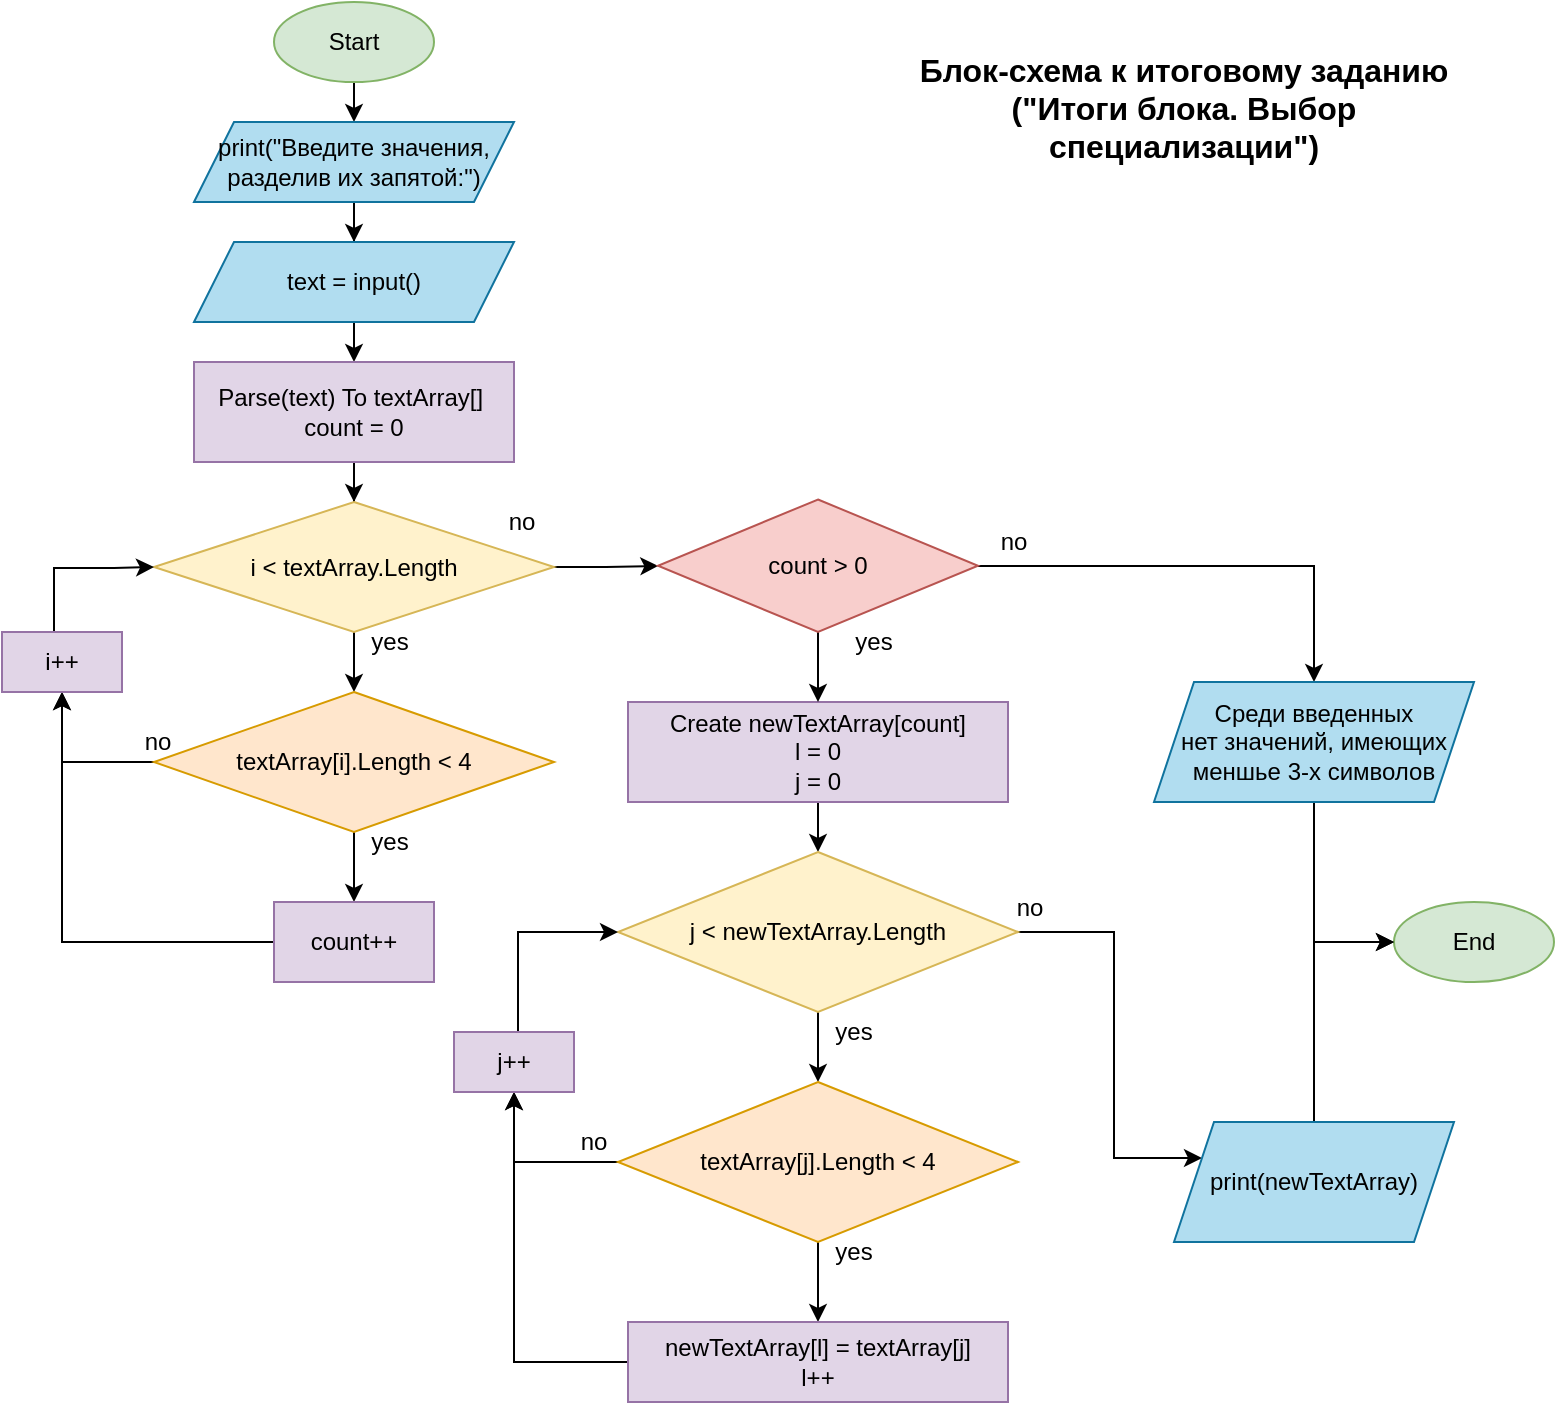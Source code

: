 <mxfile version="20.7.4" type="device"><diagram id="i9B6Ktsq2V5Nzo5IIWxS" name="Страница 1"><mxGraphModel dx="1418" dy="828" grid="1" gridSize="10" guides="1" tooltips="1" connect="1" arrows="1" fold="1" page="1" pageScale="1" pageWidth="827" pageHeight="1169" math="0" shadow="0"><root><mxCell id="0"/><mxCell id="1" parent="0"/><mxCell id="f1gHO8t44qU81B0XPgaZ-5" style="edgeStyle=orthogonalEdgeStyle;rounded=0;orthogonalLoop=1;jettySize=auto;html=1;exitX=0.5;exitY=1;exitDx=0;exitDy=0;entryX=0.5;entryY=0;entryDx=0;entryDy=0;" parent="1" source="f1gHO8t44qU81B0XPgaZ-1" target="f1gHO8t44qU81B0XPgaZ-3" edge="1"><mxGeometry relative="1" as="geometry"/></mxCell><mxCell id="f1gHO8t44qU81B0XPgaZ-1" value="Start" style="ellipse;whiteSpace=wrap;html=1;fillColor=#d5e8d4;strokeColor=#82b366;" parent="1" vertex="1"><mxGeometry x="160" y="20" width="80" height="40" as="geometry"/></mxCell><mxCell id="f1gHO8t44qU81B0XPgaZ-2" value="End" style="ellipse;whiteSpace=wrap;html=1;fillColor=#d5e8d4;strokeColor=#82b366;" parent="1" vertex="1"><mxGeometry x="720" y="470" width="80" height="40" as="geometry"/></mxCell><mxCell id="f1gHO8t44qU81B0XPgaZ-7" style="edgeStyle=orthogonalEdgeStyle;rounded=0;orthogonalLoop=1;jettySize=auto;html=1;exitX=0.5;exitY=1;exitDx=0;exitDy=0;" parent="1" source="f1gHO8t44qU81B0XPgaZ-3" target="f1gHO8t44qU81B0XPgaZ-4" edge="1"><mxGeometry relative="1" as="geometry"/></mxCell><mxCell id="f1gHO8t44qU81B0XPgaZ-3" value="print(&quot;Введите значения, &lt;br&gt;разделив их запятой:&quot;)" style="shape=parallelogram;perimeter=parallelogramPerimeter;whiteSpace=wrap;html=1;fixedSize=1;fillColor=#b1ddf0;strokeColor=#10739e;" parent="1" vertex="1"><mxGeometry x="120" y="80" width="160" height="40" as="geometry"/></mxCell><mxCell id="f1gHO8t44qU81B0XPgaZ-11" style="edgeStyle=orthogonalEdgeStyle;rounded=0;orthogonalLoop=1;jettySize=auto;html=1;exitX=0.5;exitY=1;exitDx=0;exitDy=0;entryX=0.5;entryY=0;entryDx=0;entryDy=0;" parent="1" source="f1gHO8t44qU81B0XPgaZ-4" target="f1gHO8t44qU81B0XPgaZ-10" edge="1"><mxGeometry relative="1" as="geometry"/></mxCell><mxCell id="f1gHO8t44qU81B0XPgaZ-4" value="text = input()" style="shape=parallelogram;perimeter=parallelogramPerimeter;whiteSpace=wrap;html=1;fixedSize=1;fillColor=#b1ddf0;strokeColor=#10739e;" parent="1" vertex="1"><mxGeometry x="120" y="140" width="160" height="40" as="geometry"/></mxCell><mxCell id="f1gHO8t44qU81B0XPgaZ-22" value="" style="edgeStyle=orthogonalEdgeStyle;rounded=0;orthogonalLoop=1;jettySize=auto;html=1;" parent="1" source="f1gHO8t44qU81B0XPgaZ-10" target="f1gHO8t44qU81B0XPgaZ-21" edge="1"><mxGeometry relative="1" as="geometry"/></mxCell><mxCell id="f1gHO8t44qU81B0XPgaZ-10" value="Parse(text) To textArray[]&amp;nbsp;&lt;br&gt;count = 0" style="whiteSpace=wrap;html=1;fillColor=#e1d5e7;strokeColor=#9673a6;" parent="1" vertex="1"><mxGeometry x="120" y="200" width="160" height="50" as="geometry"/></mxCell><mxCell id="f1gHO8t44qU81B0XPgaZ-25" style="edgeStyle=orthogonalEdgeStyle;rounded=0;orthogonalLoop=1;jettySize=auto;html=1;exitX=0.5;exitY=1;exitDx=0;exitDy=0;" parent="1" source="f1gHO8t44qU81B0XPgaZ-21" target="f1gHO8t44qU81B0XPgaZ-24" edge="1"><mxGeometry relative="1" as="geometry"/></mxCell><mxCell id="VS-02IRpjNYR1WauYmEX-4" style="edgeStyle=orthogonalEdgeStyle;rounded=0;orthogonalLoop=1;jettySize=auto;html=1;" edge="1" parent="1" source="f1gHO8t44qU81B0XPgaZ-21" target="VS-02IRpjNYR1WauYmEX-1"><mxGeometry relative="1" as="geometry"/></mxCell><mxCell id="f1gHO8t44qU81B0XPgaZ-21" value="i &amp;lt; textArray.Length" style="rhombus;whiteSpace=wrap;html=1;fillColor=#fff2cc;strokeColor=#d6b656;" parent="1" vertex="1"><mxGeometry x="100" y="270" width="200" height="65" as="geometry"/></mxCell><mxCell id="f1gHO8t44qU81B0XPgaZ-27" value="" style="edgeStyle=orthogonalEdgeStyle;rounded=0;orthogonalLoop=1;jettySize=auto;html=1;" parent="1" source="f1gHO8t44qU81B0XPgaZ-24" target="f1gHO8t44qU81B0XPgaZ-26" edge="1"><mxGeometry relative="1" as="geometry"/></mxCell><mxCell id="f1gHO8t44qU81B0XPgaZ-45" style="edgeStyle=orthogonalEdgeStyle;rounded=0;orthogonalLoop=1;jettySize=auto;html=1;entryX=0.5;entryY=1;entryDx=0;entryDy=0;" parent="1" source="f1gHO8t44qU81B0XPgaZ-24" target="f1gHO8t44qU81B0XPgaZ-44" edge="1"><mxGeometry relative="1" as="geometry"/></mxCell><mxCell id="f1gHO8t44qU81B0XPgaZ-24" value="textArray[i].Length &amp;lt; 4" style="rhombus;whiteSpace=wrap;html=1;fillColor=#ffe6cc;strokeColor=#d79b00;" parent="1" vertex="1"><mxGeometry x="100" y="365" width="200" height="70" as="geometry"/></mxCell><mxCell id="f1gHO8t44qU81B0XPgaZ-46" style="edgeStyle=orthogonalEdgeStyle;rounded=0;orthogonalLoop=1;jettySize=auto;html=1;entryX=0.5;entryY=1;entryDx=0;entryDy=0;" parent="1" source="f1gHO8t44qU81B0XPgaZ-26" target="f1gHO8t44qU81B0XPgaZ-44" edge="1"><mxGeometry relative="1" as="geometry"/></mxCell><mxCell id="f1gHO8t44qU81B0XPgaZ-26" value="count++" style="whiteSpace=wrap;html=1;fillColor=#e1d5e7;strokeColor=#9673a6;" parent="1" vertex="1"><mxGeometry x="160" y="470" width="80" height="40" as="geometry"/></mxCell><mxCell id="f1gHO8t44qU81B0XPgaZ-30" value="yes" style="text;html=1;strokeColor=none;fillColor=none;align=center;verticalAlign=middle;whiteSpace=wrap;rounded=0;" parent="1" vertex="1"><mxGeometry x="200" y="335" width="36" height="10" as="geometry"/></mxCell><mxCell id="f1gHO8t44qU81B0XPgaZ-31" value="yes" style="text;html=1;strokeColor=none;fillColor=none;align=center;verticalAlign=middle;whiteSpace=wrap;rounded=0;" parent="1" vertex="1"><mxGeometry x="200" y="435" width="36" height="10" as="geometry"/></mxCell><mxCell id="f1gHO8t44qU81B0XPgaZ-32" value="no" style="text;html=1;strokeColor=none;fillColor=none;align=center;verticalAlign=middle;whiteSpace=wrap;rounded=0;" parent="1" vertex="1"><mxGeometry x="266" y="275" width="36" height="10" as="geometry"/></mxCell><mxCell id="f1gHO8t44qU81B0XPgaZ-33" value="no" style="text;html=1;strokeColor=none;fillColor=none;align=center;verticalAlign=middle;whiteSpace=wrap;rounded=0;" parent="1" vertex="1"><mxGeometry x="84" y="385" width="36" height="10" as="geometry"/></mxCell><mxCell id="f1gHO8t44qU81B0XPgaZ-38" style="edgeStyle=orthogonalEdgeStyle;rounded=0;orthogonalLoop=1;jettySize=auto;html=1;" parent="1" source="f1gHO8t44qU81B0XPgaZ-36" target="f1gHO8t44qU81B0XPgaZ-37" edge="1"><mxGeometry relative="1" as="geometry"/></mxCell><mxCell id="f1gHO8t44qU81B0XPgaZ-36" value="Create newTextArray[count]&lt;br&gt;l = 0&lt;br&gt;j = 0" style="rounded=0;whiteSpace=wrap;html=1;fillColor=#e1d5e7;strokeColor=#9673a6;" parent="1" vertex="1"><mxGeometry x="337" y="370" width="190" height="50" as="geometry"/></mxCell><mxCell id="f1gHO8t44qU81B0XPgaZ-40" style="edgeStyle=orthogonalEdgeStyle;rounded=0;orthogonalLoop=1;jettySize=auto;html=1;" parent="1" source="f1gHO8t44qU81B0XPgaZ-37" target="f1gHO8t44qU81B0XPgaZ-39" edge="1"><mxGeometry relative="1" as="geometry"/></mxCell><mxCell id="f1gHO8t44qU81B0XPgaZ-61" value="" style="edgeStyle=orthogonalEdgeStyle;rounded=0;orthogonalLoop=1;jettySize=auto;html=1;exitX=1;exitY=0.5;exitDx=0;exitDy=0;" parent="1" source="f1gHO8t44qU81B0XPgaZ-37" edge="1" target="f1gHO8t44qU81B0XPgaZ-62"><mxGeometry relative="1" as="geometry"><mxPoint x="736" y="832.5" as="targetPoint"/><Array as="points"><mxPoint x="580" y="485"/><mxPoint x="580" y="598"/></Array></mxGeometry></mxCell><mxCell id="f1gHO8t44qU81B0XPgaZ-37" value="j &amp;lt; newTextArray.Length" style="rhombus;whiteSpace=wrap;html=1;rounded=0;fillColor=#fff2cc;strokeColor=#d6b656;" parent="1" vertex="1"><mxGeometry x="332" y="445" width="200" height="80" as="geometry"/></mxCell><mxCell id="f1gHO8t44qU81B0XPgaZ-43" value="" style="edgeStyle=orthogonalEdgeStyle;rounded=0;orthogonalLoop=1;jettySize=auto;html=1;" parent="1" source="f1gHO8t44qU81B0XPgaZ-39" target="f1gHO8t44qU81B0XPgaZ-42" edge="1"><mxGeometry relative="1" as="geometry"/></mxCell><mxCell id="f1gHO8t44qU81B0XPgaZ-55" style="edgeStyle=orthogonalEdgeStyle;rounded=0;orthogonalLoop=1;jettySize=auto;html=1;exitX=0;exitY=0.5;exitDx=0;exitDy=0;entryX=0.5;entryY=1;entryDx=0;entryDy=0;" parent="1" source="f1gHO8t44qU81B0XPgaZ-39" target="f1gHO8t44qU81B0XPgaZ-52" edge="1"><mxGeometry relative="1" as="geometry"/></mxCell><mxCell id="f1gHO8t44qU81B0XPgaZ-39" value="textArray[j].Length &amp;lt; 4" style="rhombus;whiteSpace=wrap;html=1;rounded=0;fillColor=#ffe6cc;strokeColor=#d79b00;" parent="1" vertex="1"><mxGeometry x="332" y="560" width="200" height="80" as="geometry"/></mxCell><mxCell id="f1gHO8t44qU81B0XPgaZ-53" value="" style="edgeStyle=orthogonalEdgeStyle;rounded=0;orthogonalLoop=1;jettySize=auto;html=1;" parent="1" source="f1gHO8t44qU81B0XPgaZ-42" target="f1gHO8t44qU81B0XPgaZ-52" edge="1"><mxGeometry relative="1" as="geometry"/></mxCell><mxCell id="f1gHO8t44qU81B0XPgaZ-42" value="newTextArray[l] = textArray[j]&lt;br&gt;l++" style="whiteSpace=wrap;html=1;rounded=0;fillColor=#e1d5e7;strokeColor=#9673a6;" parent="1" vertex="1"><mxGeometry x="337" y="680" width="190" height="40" as="geometry"/></mxCell><mxCell id="f1gHO8t44qU81B0XPgaZ-47" style="edgeStyle=orthogonalEdgeStyle;rounded=0;orthogonalLoop=1;jettySize=auto;html=1;entryX=0;entryY=0.5;entryDx=0;entryDy=0;" parent="1" source="f1gHO8t44qU81B0XPgaZ-44" target="f1gHO8t44qU81B0XPgaZ-21" edge="1"><mxGeometry relative="1" as="geometry"><Array as="points"><mxPoint x="50" y="303"/><mxPoint x="80" y="303"/></Array></mxGeometry></mxCell><mxCell id="f1gHO8t44qU81B0XPgaZ-44" value="i++" style="rounded=0;whiteSpace=wrap;html=1;fillColor=#e1d5e7;strokeColor=#9673a6;" parent="1" vertex="1"><mxGeometry x="24" y="335" width="60" height="30" as="geometry"/></mxCell><mxCell id="f1gHO8t44qU81B0XPgaZ-54" style="edgeStyle=orthogonalEdgeStyle;rounded=0;orthogonalLoop=1;jettySize=auto;html=1;entryX=0;entryY=0.5;entryDx=0;entryDy=0;exitX=0.5;exitY=0;exitDx=0;exitDy=0;" parent="1" source="f1gHO8t44qU81B0XPgaZ-52" target="f1gHO8t44qU81B0XPgaZ-37" edge="1"><mxGeometry relative="1" as="geometry"><Array as="points"><mxPoint x="282" y="535"/><mxPoint x="282" y="485"/></Array></mxGeometry></mxCell><mxCell id="f1gHO8t44qU81B0XPgaZ-52" value="j++" style="whiteSpace=wrap;html=1;rounded=0;fillColor=#e1d5e7;strokeColor=#9673a6;" parent="1" vertex="1"><mxGeometry x="250" y="535" width="60" height="30" as="geometry"/></mxCell><mxCell id="f1gHO8t44qU81B0XPgaZ-56" value="yes" style="text;html=1;strokeColor=none;fillColor=none;align=center;verticalAlign=middle;whiteSpace=wrap;rounded=0;" parent="1" vertex="1"><mxGeometry x="432" y="530" width="36" height="10" as="geometry"/></mxCell><mxCell id="f1gHO8t44qU81B0XPgaZ-57" value="yes" style="text;html=1;strokeColor=none;fillColor=none;align=center;verticalAlign=middle;whiteSpace=wrap;rounded=0;" parent="1" vertex="1"><mxGeometry x="432" y="640" width="36" height="10" as="geometry"/></mxCell><mxCell id="f1gHO8t44qU81B0XPgaZ-58" value="no" style="text;html=1;strokeColor=none;fillColor=none;align=center;verticalAlign=middle;whiteSpace=wrap;rounded=0;" parent="1" vertex="1"><mxGeometry x="302" y="585" width="36" height="10" as="geometry"/></mxCell><mxCell id="f1gHO8t44qU81B0XPgaZ-59" value="no" style="text;html=1;strokeColor=none;fillColor=none;align=center;verticalAlign=middle;whiteSpace=wrap;rounded=0;" parent="1" vertex="1"><mxGeometry x="520" y="467.5" width="36" height="10" as="geometry"/></mxCell><mxCell id="f1gHO8t44qU81B0XPgaZ-64" style="edgeStyle=orthogonalEdgeStyle;rounded=0;orthogonalLoop=1;jettySize=auto;html=1;entryX=0;entryY=0.5;entryDx=0;entryDy=0;" parent="1" source="f1gHO8t44qU81B0XPgaZ-62" target="f1gHO8t44qU81B0XPgaZ-2" edge="1"><mxGeometry relative="1" as="geometry"><mxPoint x="670" y="550" as="targetPoint"/></mxGeometry></mxCell><mxCell id="f1gHO8t44qU81B0XPgaZ-62" value="print(newTextArray)" style="shape=parallelogram;perimeter=parallelogramPerimeter;whiteSpace=wrap;html=1;fixedSize=1;fillColor=#b1ddf0;strokeColor=#10739e;" parent="1" vertex="1"><mxGeometry x="610" y="580" width="140" height="60" as="geometry"/></mxCell><mxCell id="f1gHO8t44qU81B0XPgaZ-63" value="&lt;font style=&quot;font-size: 16px;&quot;&gt;&lt;b&gt;Блок-схема к итоговому заданию &lt;br&gt;(&quot;Итоги блока. Выбор специализации&quot;)&lt;/b&gt;&lt;/font&gt;" style="text;html=1;strokeColor=none;fillColor=none;align=center;verticalAlign=middle;whiteSpace=wrap;rounded=0;" parent="1" vertex="1"><mxGeometry x="460" y="50" width="310" height="45" as="geometry"/></mxCell><mxCell id="VS-02IRpjNYR1WauYmEX-3" style="edgeStyle=orthogonalEdgeStyle;rounded=0;orthogonalLoop=1;jettySize=auto;html=1;" edge="1" parent="1" source="VS-02IRpjNYR1WauYmEX-1" target="f1gHO8t44qU81B0XPgaZ-36"><mxGeometry relative="1" as="geometry"/></mxCell><mxCell id="VS-02IRpjNYR1WauYmEX-10" style="edgeStyle=orthogonalEdgeStyle;rounded=0;orthogonalLoop=1;jettySize=auto;html=1;" edge="1" parent="1" source="VS-02IRpjNYR1WauYmEX-1" target="VS-02IRpjNYR1WauYmEX-9"><mxGeometry relative="1" as="geometry"/></mxCell><mxCell id="VS-02IRpjNYR1WauYmEX-1" value="count &amp;gt; 0" style="rhombus;whiteSpace=wrap;html=1;fillColor=#f8cecc;strokeColor=#b85450;" vertex="1" parent="1"><mxGeometry x="352" y="268.75" width="160" height="66.25" as="geometry"/></mxCell><mxCell id="VS-02IRpjNYR1WauYmEX-11" style="edgeStyle=orthogonalEdgeStyle;rounded=0;orthogonalLoop=1;jettySize=auto;html=1;entryX=0;entryY=0.5;entryDx=0;entryDy=0;" edge="1" parent="1" source="VS-02IRpjNYR1WauYmEX-9" target="f1gHO8t44qU81B0XPgaZ-2"><mxGeometry relative="1" as="geometry"/></mxCell><mxCell id="VS-02IRpjNYR1WauYmEX-9" value="Среди введенных&lt;br&gt;нет значений, имеющих &lt;br&gt;меншье 3-х символов" style="shape=parallelogram;perimeter=parallelogramPerimeter;whiteSpace=wrap;html=1;fixedSize=1;fillColor=#b1ddf0;strokeColor=#10739e;" vertex="1" parent="1"><mxGeometry x="600" y="360" width="160" height="60" as="geometry"/></mxCell><mxCell id="VS-02IRpjNYR1WauYmEX-12" value="yes" style="text;html=1;strokeColor=none;fillColor=none;align=center;verticalAlign=middle;whiteSpace=wrap;rounded=0;" vertex="1" parent="1"><mxGeometry x="442" y="335" width="36" height="10" as="geometry"/></mxCell><mxCell id="VS-02IRpjNYR1WauYmEX-13" value="no" style="text;html=1;strokeColor=none;fillColor=none;align=center;verticalAlign=middle;whiteSpace=wrap;rounded=0;" vertex="1" parent="1"><mxGeometry x="512" y="285" width="36" height="10" as="geometry"/></mxCell></root></mxGraphModel></diagram></mxfile>